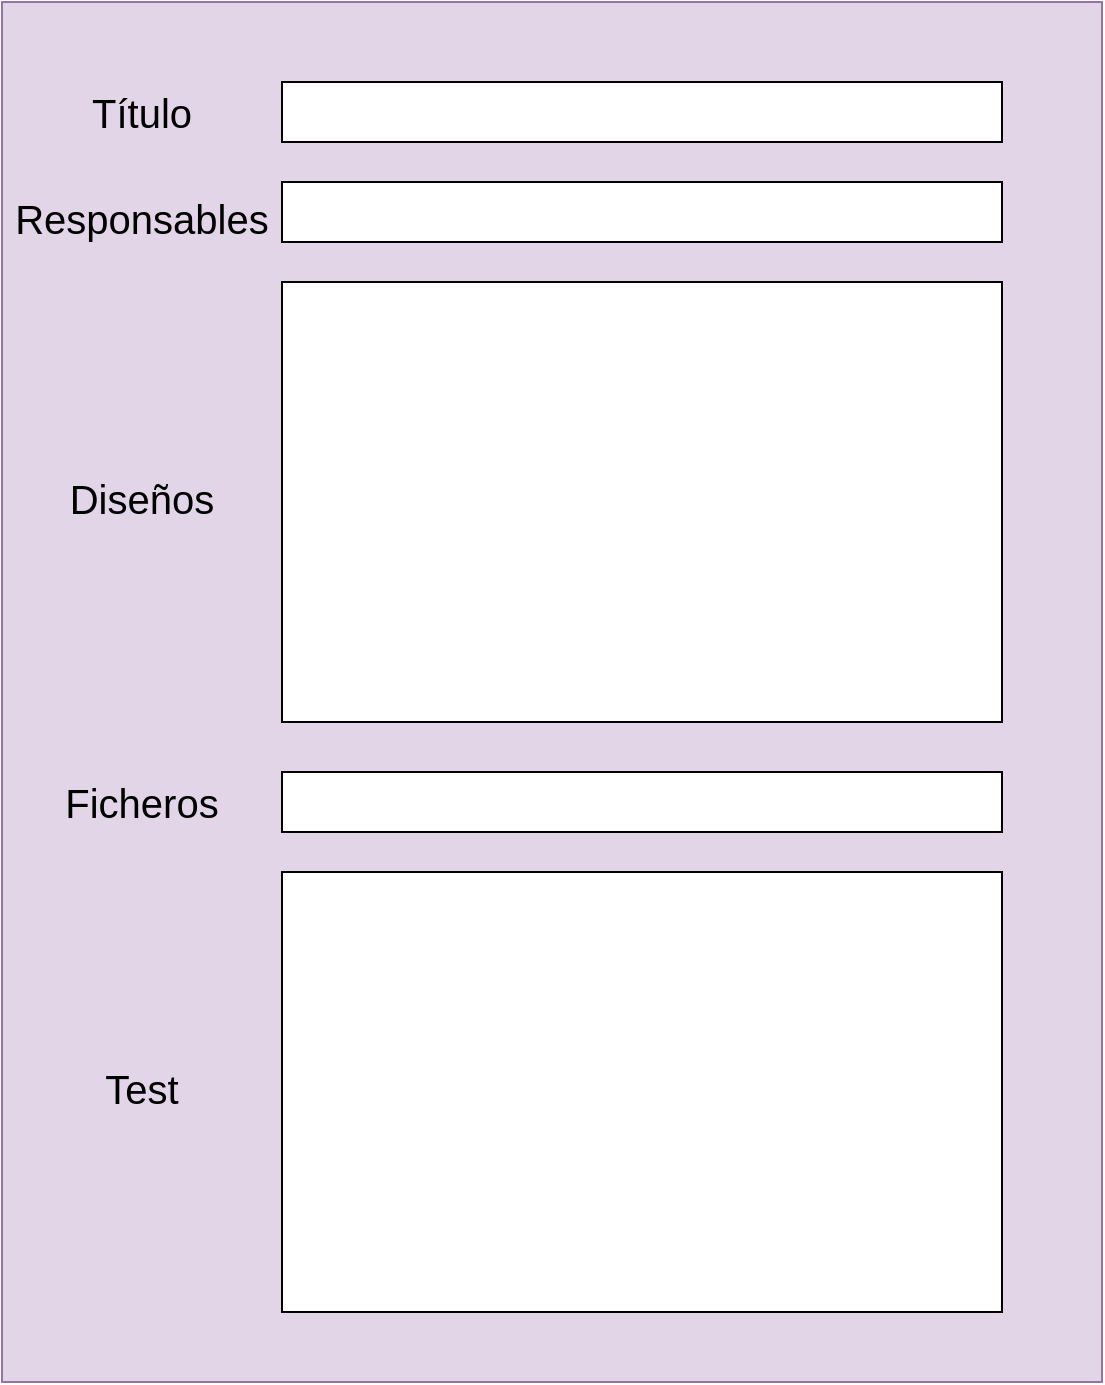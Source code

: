 <mxfile version="13.8.1" type="device"><diagram id="4WO5opYpfuwa0dy14UsF" name="Page-1"><mxGraphModel dx="1902" dy="997" grid="1" gridSize="10" guides="1" tooltips="1" connect="1" arrows="1" fold="1" page="1" pageScale="1" pageWidth="827" pageHeight="1169" math="0" shadow="0"><root><mxCell id="0"/><mxCell id="1" parent="0"/><mxCell id="ErDYlh85dVfuqDR7wcUP-1" value="" style="rounded=0;whiteSpace=wrap;html=1;fillColor=#e1d5e7;strokeColor=#9673a6;" vertex="1" parent="1"><mxGeometry x="170" y="170" width="550" height="690" as="geometry"/></mxCell><mxCell id="ErDYlh85dVfuqDR7wcUP-2" value="&lt;font style=&quot;font-size: 20px&quot;&gt;Título&lt;/font&gt;" style="text;html=1;strokeColor=none;fillColor=none;align=center;verticalAlign=middle;whiteSpace=wrap;rounded=0;" vertex="1" parent="1"><mxGeometry x="170" y="205" width="140" height="40" as="geometry"/></mxCell><mxCell id="ErDYlh85dVfuqDR7wcUP-4" value="" style="rounded=0;whiteSpace=wrap;html=1;" vertex="1" parent="1"><mxGeometry x="310" y="210" width="360" height="30" as="geometry"/></mxCell><mxCell id="ErDYlh85dVfuqDR7wcUP-5" value="" style="rounded=0;whiteSpace=wrap;html=1;" vertex="1" parent="1"><mxGeometry x="310" y="260" width="360" height="30" as="geometry"/></mxCell><mxCell id="ErDYlh85dVfuqDR7wcUP-6" value="&lt;font style=&quot;font-size: 20px&quot;&gt;&lt;font style=&quot;font-size: 20px&quot;&gt;Responsa&lt;/font&gt;bles&lt;/font&gt;" style="text;html=1;strokeColor=none;fillColor=none;align=center;verticalAlign=middle;whiteSpace=wrap;rounded=0;" vertex="1" parent="1"><mxGeometry x="170" y="255" width="140" height="45" as="geometry"/></mxCell><mxCell id="ErDYlh85dVfuqDR7wcUP-17" value="" style="rounded=0;whiteSpace=wrap;html=1;" vertex="1" parent="1"><mxGeometry x="310" y="310" width="360" height="220" as="geometry"/></mxCell><mxCell id="ErDYlh85dVfuqDR7wcUP-18" value="&lt;font style=&quot;font-size: 20px&quot;&gt;Diseños&lt;/font&gt;" style="text;html=1;strokeColor=none;fillColor=none;align=center;verticalAlign=middle;whiteSpace=wrap;rounded=0;" vertex="1" parent="1"><mxGeometry x="170" y="305" width="140" height="225" as="geometry"/></mxCell><mxCell id="ErDYlh85dVfuqDR7wcUP-21" value="" style="rounded=0;whiteSpace=wrap;html=1;" vertex="1" parent="1"><mxGeometry x="310" y="555" width="360" height="30" as="geometry"/></mxCell><mxCell id="ErDYlh85dVfuqDR7wcUP-22" value="&lt;font style=&quot;font-size: 20px&quot;&gt;Ficheros&lt;/font&gt;" style="text;html=1;strokeColor=none;fillColor=none;align=center;verticalAlign=middle;whiteSpace=wrap;rounded=0;" vertex="1" parent="1"><mxGeometry x="170" y="550" width="140" height="40" as="geometry"/></mxCell><mxCell id="ErDYlh85dVfuqDR7wcUP-23" value="" style="rounded=0;whiteSpace=wrap;html=1;" vertex="1" parent="1"><mxGeometry x="310" y="605" width="360" height="220" as="geometry"/></mxCell><mxCell id="ErDYlh85dVfuqDR7wcUP-24" value="&lt;font style=&quot;font-size: 20px&quot;&gt;Test&lt;/font&gt;" style="text;html=1;strokeColor=none;fillColor=none;align=center;verticalAlign=middle;whiteSpace=wrap;rounded=0;" vertex="1" parent="1"><mxGeometry x="170" y="600" width="140" height="225" as="geometry"/></mxCell></root></mxGraphModel></diagram></mxfile>